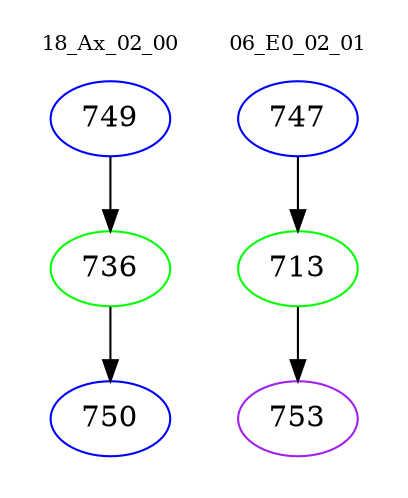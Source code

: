 digraph{
subgraph cluster_0 {
color = white
label = "18_Ax_02_00";
fontsize=10;
T0_749 [label="749", color="blue"]
T0_749 -> T0_736 [color="black"]
T0_736 [label="736", color="green"]
T0_736 -> T0_750 [color="black"]
T0_750 [label="750", color="blue"]
}
subgraph cluster_1 {
color = white
label = "06_E0_02_01";
fontsize=10;
T1_747 [label="747", color="blue"]
T1_747 -> T1_713 [color="black"]
T1_713 [label="713", color="green"]
T1_713 -> T1_753 [color="black"]
T1_753 [label="753", color="purple"]
}
}
